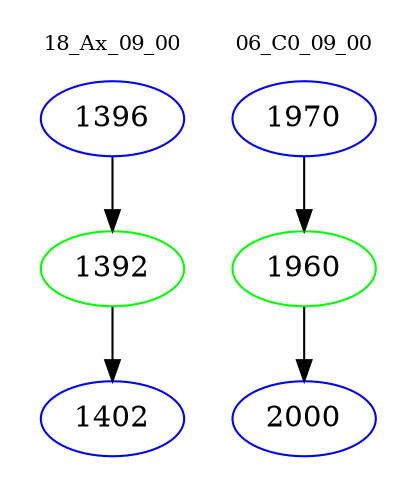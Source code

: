 digraph{
subgraph cluster_0 {
color = white
label = "18_Ax_09_00";
fontsize=10;
T0_1396 [label="1396", color="blue"]
T0_1396 -> T0_1392 [color="black"]
T0_1392 [label="1392", color="green"]
T0_1392 -> T0_1402 [color="black"]
T0_1402 [label="1402", color="blue"]
}
subgraph cluster_1 {
color = white
label = "06_C0_09_00";
fontsize=10;
T1_1970 [label="1970", color="blue"]
T1_1970 -> T1_1960 [color="black"]
T1_1960 [label="1960", color="green"]
T1_1960 -> T1_2000 [color="black"]
T1_2000 [label="2000", color="blue"]
}
}
